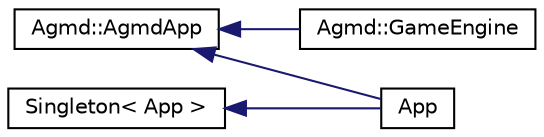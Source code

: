 digraph "Graphical Class Hierarchy"
{
  edge [fontname="Helvetica",fontsize="10",labelfontname="Helvetica",labelfontsize="10"];
  node [fontname="Helvetica",fontsize="10",shape=record];
  rankdir="LR";
  Node1 [label="Agmd::AgmdApp",height=0.2,width=0.4,color="black", fillcolor="white", style="filled",URL="$class_agmd_1_1_agmd_app.html"];
  Node1 -> Node2 [dir="back",color="midnightblue",fontsize="10",style="solid",fontname="Helvetica"];
  Node2 [label="Agmd::GameEngine",height=0.2,width=0.4,color="black", fillcolor="white", style="filled",URL="$class_agmd_1_1_game_engine.html"];
  Node1 -> Node3 [dir="back",color="midnightblue",fontsize="10",style="solid",fontname="Helvetica"];
  Node3 [label="App",height=0.2,width=0.4,color="black", fillcolor="white", style="filled",URL="$class_app.html"];
  Node4 [label="Singleton\< App \>",height=0.2,width=0.4,color="black", fillcolor="white", style="filled",URL="$class_singleton.html"];
  Node4 -> Node3 [dir="back",color="midnightblue",fontsize="10",style="solid",fontname="Helvetica"];
}
